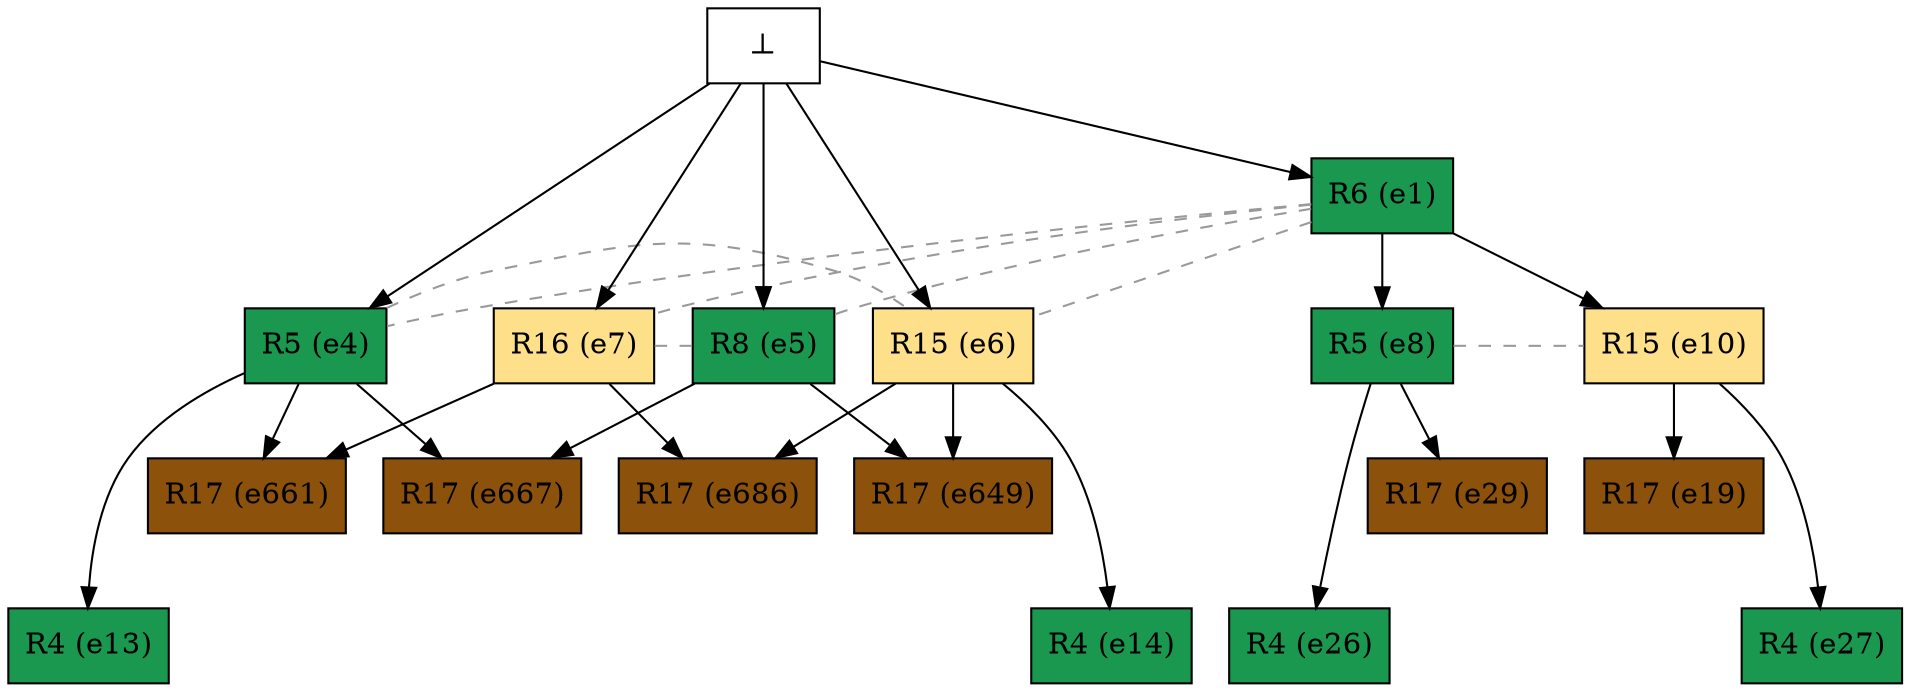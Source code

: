 digraph test {

//conflicts
  e1 -> e4 [arrowhead=none color=gray60 style=dashed constraint=false];
  e1 -> e5 [arrowhead=none color=gray60 style=dashed constraint=false];
  e1 -> e6 [arrowhead=none color=gray60 style=dashed constraint=false];
  e1 -> e7 [arrowhead=none color=gray60 style=dashed constraint=false];
  e4 -> e6 [arrowhead=none color=gray60 style=dashed constraint=false];
  e5 -> e7 [arrowhead=none color=gray60 style=dashed constraint=false];
  e8 -> e10 [arrowhead=none color=gray60 style=dashed constraint=false];

  e4 -> e13 [minlen=2];
  e6 -> e14 [minlen=2];
  e10 -> e19 [minlen=1];
  e1 -> e10 [minlen=1];
  e8 -> e26 [minlen=2];
  e1 -> e8 [minlen=1];
  e10 -> e27 [minlen=2];
  e8 -> e29 [minlen=1];
  e5 -> e649 [minlen=1];
  e6 -> e649 [minlen=1];
  e4 -> e661 [minlen=1];
  e7 -> e661 [minlen=1];
  e4 -> e667 [minlen=1];
  e5 -> e667 [minlen=1];
  e6 -> e686 [minlen=1];
  e7 -> e686 [minlen=1];
  e0 -> e1 [minlen=1];
  e0 -> e4 [minlen=2];
  e0 -> e5 [minlen=2];
  e0 -> e6 [minlen=2];
  e0 -> e7 [minlen=2];

  e1 [color="black" fillcolor="#1a9850:#1a9850" label="R6 (e1)" shape=box style=filled];
  e4 [color="black" fillcolor="#1a9850:#1a9850" label="R5 (e4)" shape=box style=filled];
  e5 [color="black" fillcolor="#1a9850:#1a9850" label="R8 (e5)" shape=box style=filled];
  e6 [color="black" fillcolor="#fee08b:#fee08b" label="R15 (e6)" shape=box style=filled];
  e7 [color="black" fillcolor="#fee08b:#fee08b" label="R16 (e7)" shape=box style=filled];
  e8 [color="black" fillcolor="#1a9850:#1a9850" label="R5 (e8)" shape=box style=filled];
  e10 [color="black" fillcolor="#fee08b:#fee08b" label="R15 (e10)" shape=box style=filled];
  e13 [color="black" fillcolor="#1a9850:#1a9850" label="R4 (e13)" shape=box style=filled];
  e14 [color="black" fillcolor="#1a9850:#1a9850" label="R4 (e14)" shape=box style=filled];
  e19 [color="black" fillcolor="#8c510a:#8c510a" label="R17 (e19)" shape=box style=filled];
  e26 [color="black" fillcolor="#1a9850:#1a9850" label="R4 (e26)" shape=box style=filled];
  e27 [color="black" fillcolor="#1a9850:#1a9850" label="R4 (e27)" shape=box style=filled];
  e29 [color="black" fillcolor="#8c510a:#8c510a" label="R17 (e29)" shape=box style=filled];
  e649 [color="black" fillcolor="#8c510a:#8c510a" label="R17 (e649)" shape=box style=filled];
  e661 [color="black" fillcolor="#8c510a:#8c510a" label="R17 (e661)" shape=box style=filled];
  e667 [color="black" fillcolor="#8c510a:#8c510a" label="R17 (e667)" shape=box style=filled];
  e686 [color="black" fillcolor="#8c510a:#8c510a" label="R17 (e686)" shape=box style=filled];
  e0 [fillcolor="white" label="⊥" shape=box style=filled];
}
